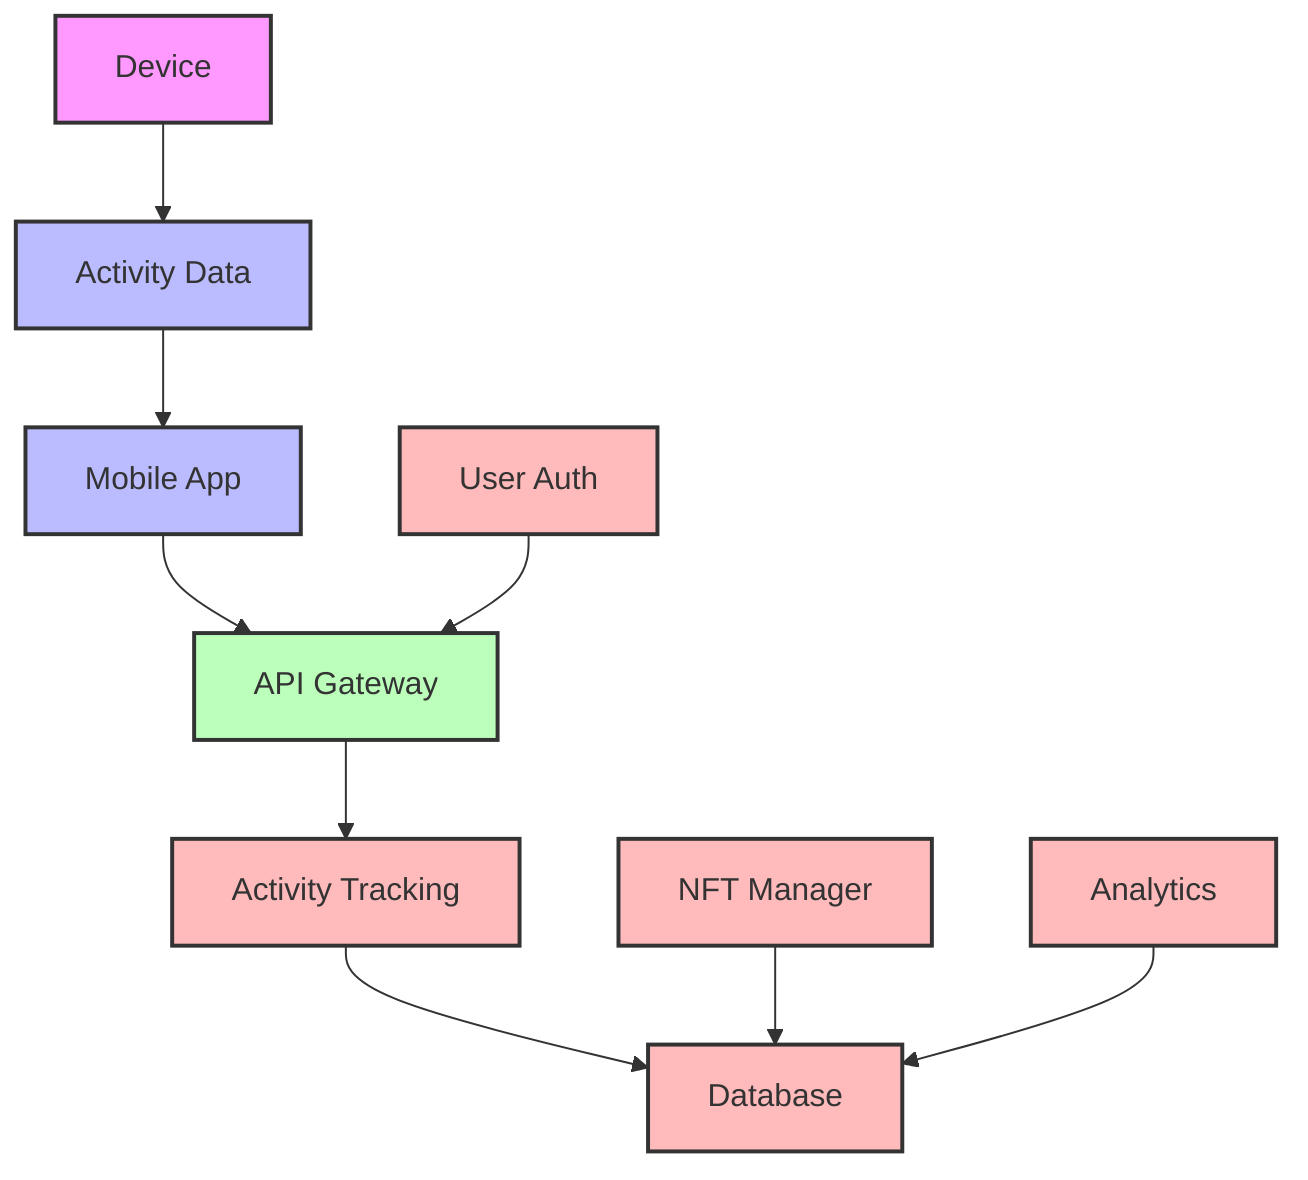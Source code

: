 graph TD
    A[Device] --> B[Activity Data]
    B --> C[Mobile App]
    C --> D[API Gateway]
    D --> E[Activity Tracking]
    E --> F[Database]
    
    G[User Auth] --> D
    H[NFT Manager] --> F
    I[Analytics] --> F
    
    style A fill:#f9f,stroke:#333,stroke-width:2px
    style B fill:#bbf,stroke:#333,stroke-width:2px
    style C fill:#bbf,stroke:#333,stroke-width:2px
    style D fill:#bfb,stroke:#333,stroke-width:2px
    style E fill:#fbb,stroke:#333,stroke-width:2px
    style F fill:#fbb,stroke:#333,stroke-width:2px
    style G fill:#fbb,stroke:#333,stroke-width:2px
    style H fill:#fbb,stroke:#333,stroke-width:2px
    style I fill:#fbb,stroke:#333,stroke-width:2px